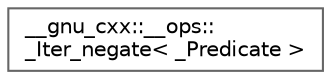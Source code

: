 digraph "Graphical Class Hierarchy"
{
 // LATEX_PDF_SIZE
  bgcolor="transparent";
  edge [fontname=Helvetica,fontsize=10,labelfontname=Helvetica,labelfontsize=10];
  node [fontname=Helvetica,fontsize=10,shape=box,height=0.2,width=0.4];
  rankdir="LR";
  Node0 [id="Node000000",label="__gnu_cxx::__ops::\l_Iter_negate\< _Predicate \>",height=0.2,width=0.4,color="grey40", fillcolor="white", style="filled",URL="$struct____gnu__cxx_1_1____ops_1_1___iter__negate.html",tooltip=" "];
}
